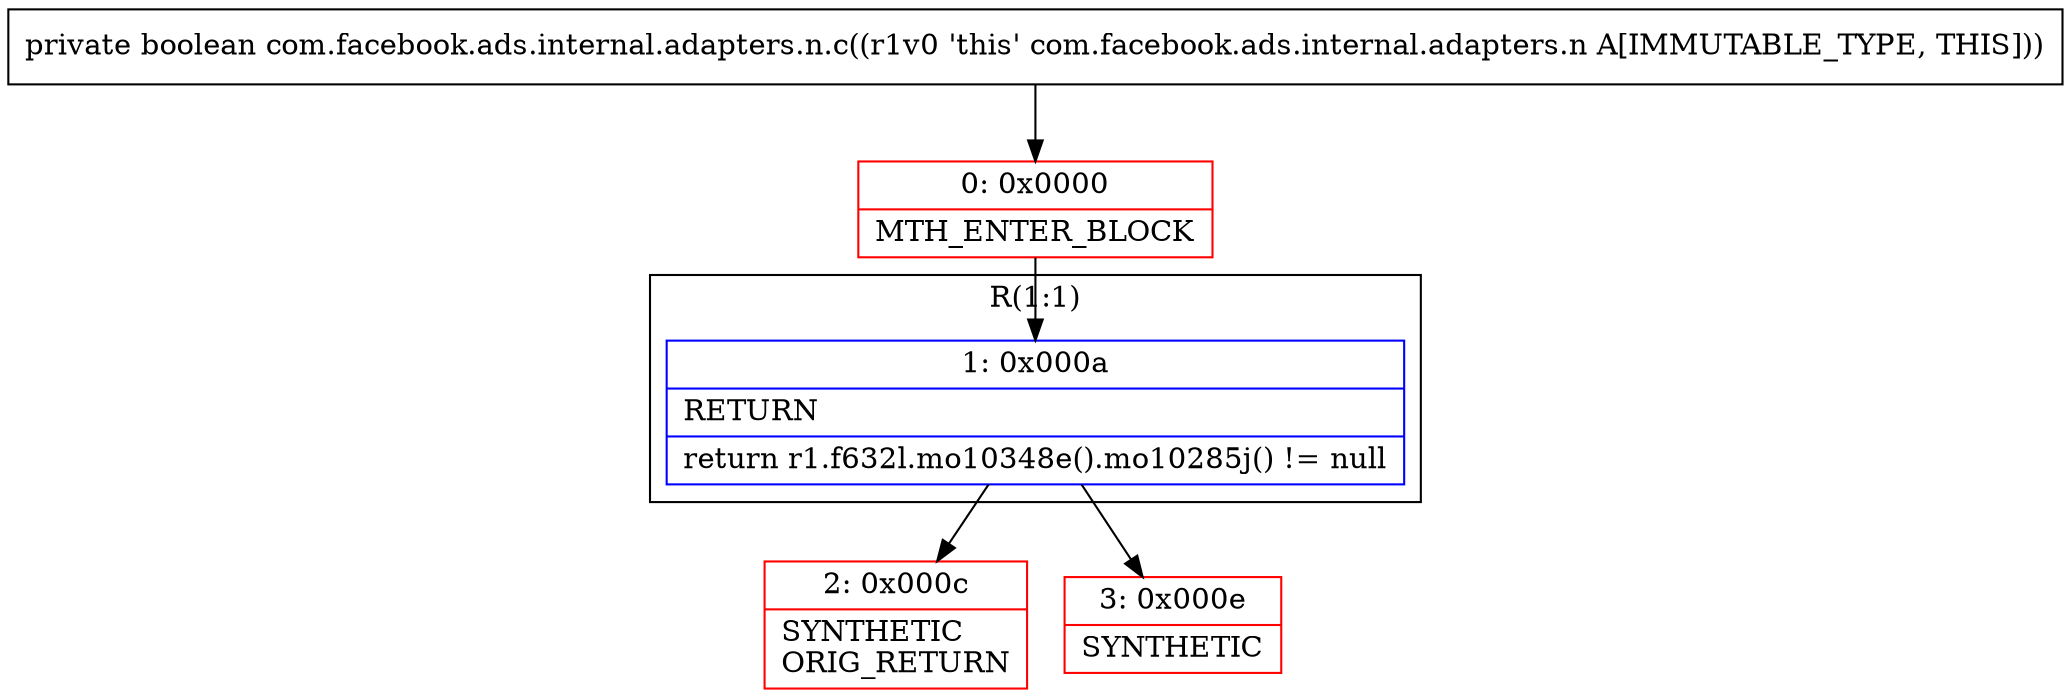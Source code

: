 digraph "CFG forcom.facebook.ads.internal.adapters.n.c()Z" {
subgraph cluster_Region_778120589 {
label = "R(1:1)";
node [shape=record,color=blue];
Node_1 [shape=record,label="{1\:\ 0x000a|RETURN\l|return r1.f632l.mo10348e().mo10285j() != null\l}"];
}
Node_0 [shape=record,color=red,label="{0\:\ 0x0000|MTH_ENTER_BLOCK\l}"];
Node_2 [shape=record,color=red,label="{2\:\ 0x000c|SYNTHETIC\lORIG_RETURN\l}"];
Node_3 [shape=record,color=red,label="{3\:\ 0x000e|SYNTHETIC\l}"];
MethodNode[shape=record,label="{private boolean com.facebook.ads.internal.adapters.n.c((r1v0 'this' com.facebook.ads.internal.adapters.n A[IMMUTABLE_TYPE, THIS])) }"];
MethodNode -> Node_0;
Node_1 -> Node_2;
Node_1 -> Node_3;
Node_0 -> Node_1;
}

